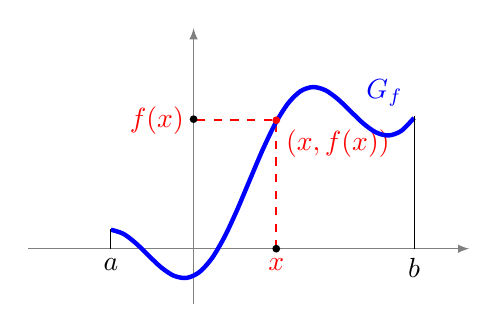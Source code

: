 \begin{tikzpicture}[scale=0.7]

      \draw[->,>=latex, gray] (-3,0)--(5,0);
      \draw[->,>=latex, gray] (0,-1)--(0,4);


       \node at (1.5,0) [below,red] {$x$};
       \node at (0,2.33) [left,red] {$f(x)$};
       \node at (1.5,2.33) [below right,red] {$(x,f(x))$};

       \draw[dashed, thick,red] (1.5,0)--(1.5,2.33)--(0,2.33);

       \fill (1.5,0) circle (2pt);
       \fill (0,2.35) circle (2pt);


      \draw[ultra thick, color=blue,domain=-1.5:4,smooth] plot (\x,{0.5+0.7*\x+sin(1.7*(\x-1) r)}) node[above left] {$G_f$};

       \fill[red] (1.5,2.33) circle (2pt);

       \draw (-1.5,0.35)--(-1.5,0) node[below] {$a$};
       \draw (4,2.4)--(4,0) node[below] {$b$};

\end{tikzpicture}